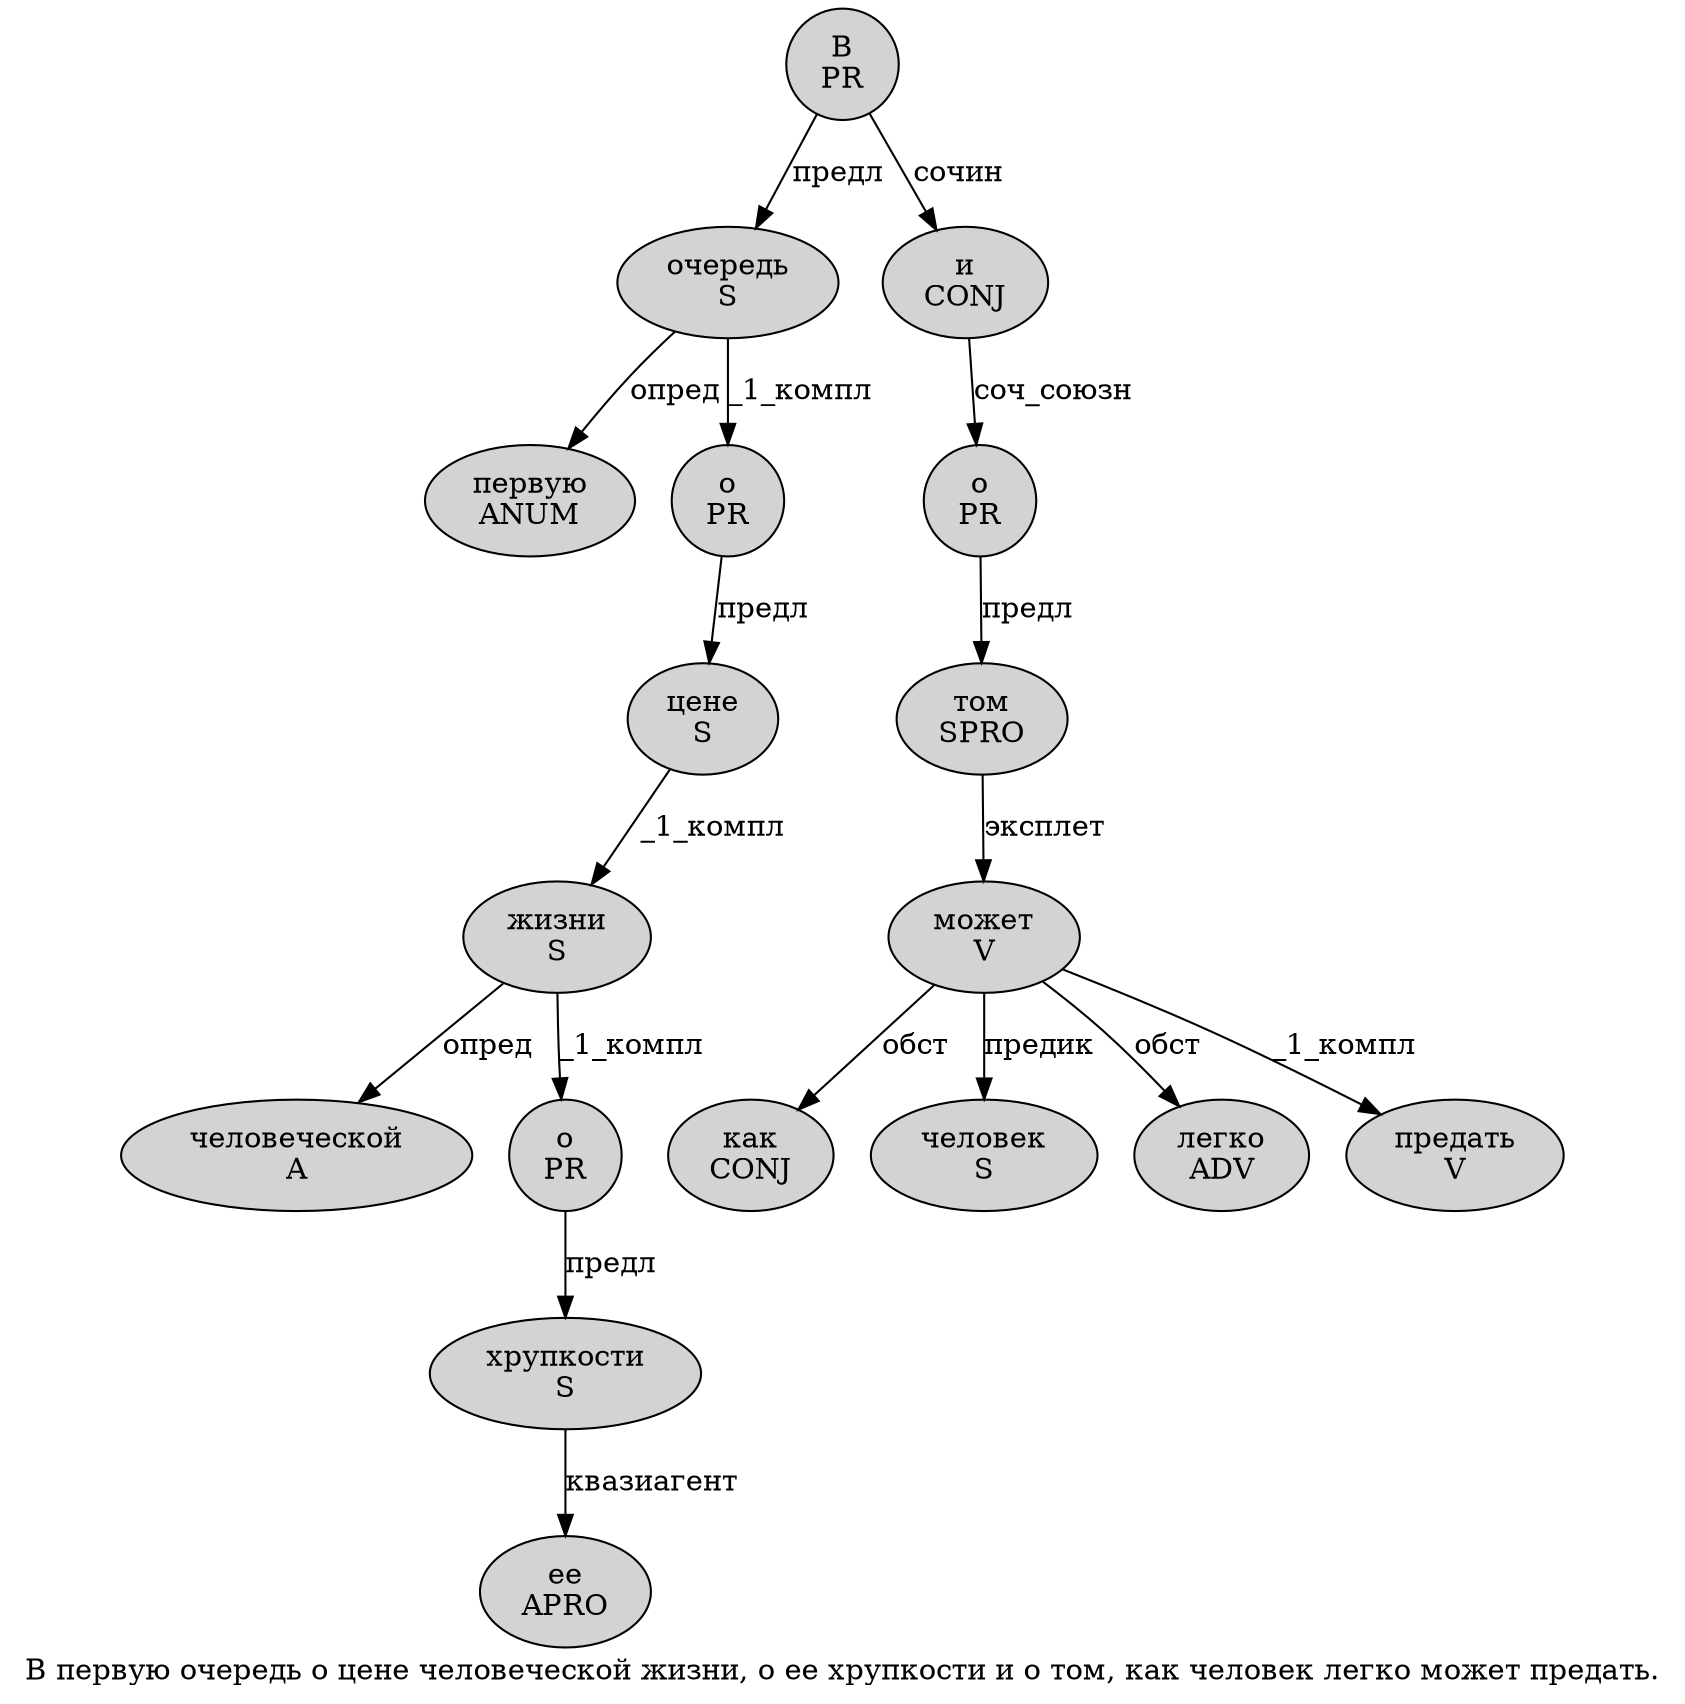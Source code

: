 digraph SENTENCE_629 {
	graph [label="В первую очередь о цене человеческой жизни, о ее хрупкости и о том, как человек легко может предать."]
	node [style=filled]
		0 [label="В
PR" color="" fillcolor=lightgray penwidth=1 shape=ellipse]
		1 [label="первую
ANUM" color="" fillcolor=lightgray penwidth=1 shape=ellipse]
		2 [label="очередь
S" color="" fillcolor=lightgray penwidth=1 shape=ellipse]
		3 [label="о
PR" color="" fillcolor=lightgray penwidth=1 shape=ellipse]
		4 [label="цене
S" color="" fillcolor=lightgray penwidth=1 shape=ellipse]
		5 [label="человеческой
A" color="" fillcolor=lightgray penwidth=1 shape=ellipse]
		6 [label="жизни
S" color="" fillcolor=lightgray penwidth=1 shape=ellipse]
		8 [label="о
PR" color="" fillcolor=lightgray penwidth=1 shape=ellipse]
		9 [label="ее
APRO" color="" fillcolor=lightgray penwidth=1 shape=ellipse]
		10 [label="хрупкости
S" color="" fillcolor=lightgray penwidth=1 shape=ellipse]
		11 [label="и
CONJ" color="" fillcolor=lightgray penwidth=1 shape=ellipse]
		12 [label="о
PR" color="" fillcolor=lightgray penwidth=1 shape=ellipse]
		13 [label="том
SPRO" color="" fillcolor=lightgray penwidth=1 shape=ellipse]
		15 [label="как
CONJ" color="" fillcolor=lightgray penwidth=1 shape=ellipse]
		16 [label="человек
S" color="" fillcolor=lightgray penwidth=1 shape=ellipse]
		17 [label="легко
ADV" color="" fillcolor=lightgray penwidth=1 shape=ellipse]
		18 [label="может
V" color="" fillcolor=lightgray penwidth=1 shape=ellipse]
		19 [label="предать
V" color="" fillcolor=lightgray penwidth=1 shape=ellipse]
			3 -> 4 [label="предл"]
			11 -> 12 [label="соч_союзн"]
			0 -> 2 [label="предл"]
			0 -> 11 [label="сочин"]
			13 -> 18 [label="эксплет"]
			2 -> 1 [label="опред"]
			2 -> 3 [label="_1_компл"]
			18 -> 15 [label="обст"]
			18 -> 16 [label="предик"]
			18 -> 17 [label="обст"]
			18 -> 19 [label="_1_компл"]
			10 -> 9 [label="квазиагент"]
			6 -> 5 [label="опред"]
			6 -> 8 [label="_1_компл"]
			12 -> 13 [label="предл"]
			4 -> 6 [label="_1_компл"]
			8 -> 10 [label="предл"]
}